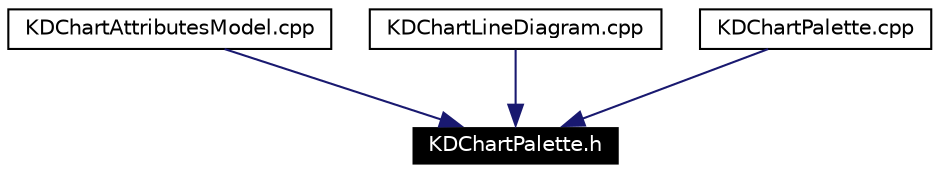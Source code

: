 digraph G
{
  edge [fontname="Helvetica",fontsize=10,labelfontname="Helvetica",labelfontsize=10];
  node [fontname="Helvetica",fontsize=10,shape=record];
  Node2393 [label="KDChartPalette.h",height=0.2,width=0.4,color="white", fillcolor="black", style="filled" fontcolor="white"];
  Node2394 -> Node2393 [color="midnightblue",fontsize=10,style="solid",fontname="Helvetica"];
  Node2394 [label="KDChartAttributesModel.cpp",height=0.2,width=0.4,color="black",URL="$_k_d_chart_attributes_model_8cpp.html"];
  Node2395 -> Node2393 [color="midnightblue",fontsize=10,style="solid",fontname="Helvetica"];
  Node2395 [label="KDChartLineDiagram.cpp",height=0.2,width=0.4,color="black",URL="$_k_d_chart_line_diagram_8cpp.html"];
  Node2396 -> Node2393 [color="midnightblue",fontsize=10,style="solid",fontname="Helvetica"];
  Node2396 [label="KDChartPalette.cpp",height=0.2,width=0.4,color="black",URL="$_k_d_chart_palette_8cpp.html"];
}
